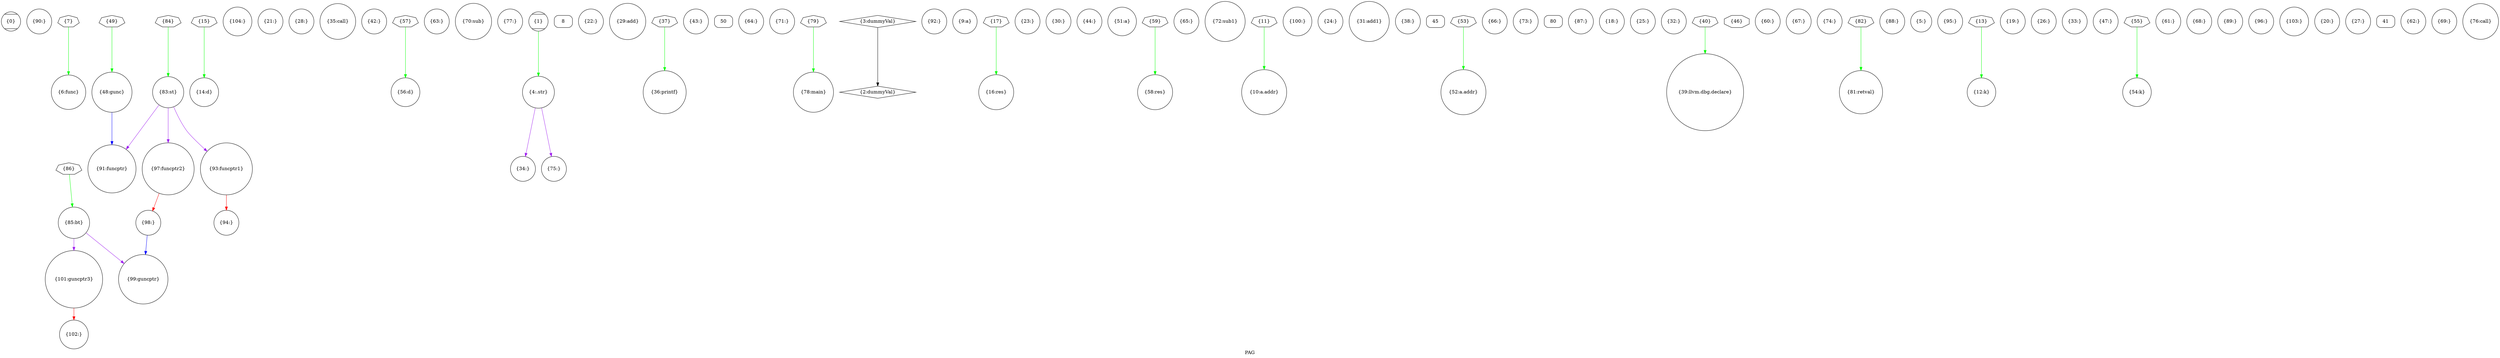 digraph "PAG" {
	label="PAG";

	Node0x74a40a0 [shape=record,shape=Mcircle,label="{0}"];
	Node0x74aa2c0 [shape=record,shape=circle,label="{90:}"];
	Node0x74ad880 [shape=record,shape=septagon,label="{7}"];
	Node0x74ad880 -> Node0x74a95c0[color=green];
	Node0x74a90e0 [shape=record,shape=circle,label="{97:funcptr2}"];
	Node0x74a90e0 -> Node0x74a9f80[color=red];
	Node0x7497980 [shape=record,shape=circle,label="{14:d}"];
	Node0x74a8da0 [shape=record,shape=circle,label="{104:}"];
	Node0x74aa600 [shape=record,shape=circle,label="{21:}"];
	Node0x74ab8a0 [shape=record,shape=circle,label="{28:}"];
	Node0x74aa460 [shape=record,shape=circle,label="{35:call}"];
	Node0x74a8c00 [shape=record,shape=circle,label="{42:}"];
	Node0x74ad680 [shape=record,shape=septagon,label="{49}"];
	Node0x74ad680 -> Node0x74a91b0[color=green];
	Node0x74ab2f0 [shape=record,shape=circle,label="{56:d}"];
	Node0x74a8f40 [shape=record,shape=circle,label="{63:}"];
	Node0x74a8990 [shape=record,shape=circle,label="{70:sub}"];
	Node0x74a9280 [shape=record,shape=circle,label="{77:}"];
	Node0x74add80 [shape=record,shape=septagon,label="{84}"];
	Node0x74add80 -> Node0x74ac190[color=green];
	Node0x74a5200 [shape=record,shape=Mcircle,label="{1}"];
	Node0x74a5200 -> Node0x74a8b30[color=green];
	Node0x74a9350 [shape=record,shape=circle,label="{91:funcptr}"];
	Node0x74aab70 [shape=record,shape=Mrecord,label="{8}"];
	Node0x74a9f80 [shape=record,shape=circle,label="{98:}"];
	Node0x74a9f80 -> Node0x74978b0[color=blue];
	Node0x74ad280 [shape=record,shape=septagon,label="{15}"];
	Node0x74ad280 -> Node0x7497980[color=green];
	Node0x74a9de0 [shape=record,shape=circle,label="{22:}"];
	Node0x7497640 [shape=record,shape=circle,label="{29:add}"];
	Node0x74a9760 [shape=record,shape=circle,label="{36:printf}"];
	Node0x74a8580 [shape=record,shape=circle,label="{43:}"];
	Node0x74aaaa0 [shape=record,shape=Mrecord,label="{50}"];
	Node0x74ad780 [shape=record,shape=septagon,label="{57}"];
	Node0x74ad780 -> Node0x74ab2f0[color=green];
	Node0x74a8720 [shape=record,shape=circle,label="{64:}"];
	Node0x74a99d0 [shape=record,shape=circle,label="{71:}"];
	Node0x74a9c40 [shape=record,shape=circle,label="{78:main}"];
	Node0x74977e0 [shape=record,shape=circle,label="{85:bt}"];
	Node0x74977e0 -> Node0x74978b0[color=purple];
	Node0x74977e0 -> Node0x74a9010[color=purple];
	Node0x74a52d0 [shape=record,shape=diamond,label="{2:dummyVal}"];
	Node0x74a88c0 [shape=record,shape=circle,label="{92:}"];
	Node0x74ab490 [shape=record,shape=circle,label="{9:a}"];
	Node0x74978b0 [shape=record,shape=circle,label="{99:guncptr}"];
	Node0x74a9900 [shape=record,shape=circle,label="{16:res}"];
	Node0x74a9b70 [shape=record,shape=circle,label="{23:}"];
	Node0x74aa530 [shape=record,shape=circle,label="{30:}"];
	Node0x74ad980 [shape=record,shape=septagon,label="{37}"];
	Node0x74ad980 -> Node0x74a9760[color=green];
	Node0x74a83e0 [shape=record,shape=circle,label="{44:}"];
	Node0x74a8650 [shape=record,shape=circle,label="{51:a}"];
	Node0x74aaee0 [shape=record,shape=circle,label="{58:res}"];
	Node0x74a94f0 [shape=record,shape=circle,label="{65:}"];
	Node0x74abbe0 [shape=record,shape=circle,label="{72:sub1}"];
	Node0x74aa700 [shape=record,shape=septagon,label="{79}"];
	Node0x74aa700 -> Node0x74a9c40[color=green];
	Node0x74ad180 [shape=record,shape=septagon,label="{86}"];
	Node0x74ad180 -> Node0x74977e0[color=green];
	Node0x74a53a0 [shape=record,shape=diamond,label="{3:dummyVal}"];
	Node0x74a53a0 -> Node0x74a52d0[color=black];
	Node0x74ac400 [shape=record,shape=circle,label="{93:funcptr1}"];
	Node0x74ac400 -> Node0x74abe50[color=red];
	Node0x74a9830 [shape=record,shape=circle,label="{10:a.addr}"];
	Node0x74a9690 [shape=record,shape=circle,label="{100:}"];
	Node0x74adb80 [shape=record,shape=septagon,label="{17}"];
	Node0x74adb80 -> Node0x74a9900[color=green];
	Node0x74a8cd0 [shape=record,shape=circle,label="{24:}"];
	Node0x74ab7d0 [shape=record,shape=circle,label="{31:add1}"];
	Node0x74ab970 [shape=record,shape=circle,label="{38:}"];
	Node0x74aac40 [shape=record,shape=Mrecord,label="{45}"];
	Node0x74a9eb0 [shape=record,shape=circle,label="{52:a.addr}"];
	Node0x74ad380 [shape=record,shape=septagon,label="{59}"];
	Node0x74ad380 -> Node0x74aaee0[color=green];
	Node0x74aba40 [shape=record,shape=circle,label="{66:}"];
	Node0x74aa120 [shape=record,shape=circle,label="{73:}"];
	Node0x74aad10 [shape=record,shape=Mrecord,label="{80}"];
	Node0x74ac0c0 [shape=record,shape=circle,label="{87:}"];
	Node0x74a8b30 [shape=record,shape=circle,label="{4:.str}"];
	Node0x74a8b30 -> Node0x74aafb0[color=purple];
	Node0x74a8b30 -> Node0x7497710[color=purple];
	Node0x74abe50 [shape=record,shape=circle,label="{94:}"];
	Node0x74ada80 [shape=record,shape=septagon,label="{11}"];
	Node0x74ada80 -> Node0x74a9830[color=green];
	Node0x74a9010 [shape=record,shape=circle,label="{101:guncptr3}"];
	Node0x74a9010 -> Node0x74ac670[color=red];
	Node0x74a9420 [shape=record,shape=circle,label="{18:}"];
	Node0x74ab700 [shape=record,shape=circle,label="{25:}"];
	Node0x74a84b0 [shape=record,shape=circle,label="{32:}"];
	Node0x74ab150 [shape=record,shape=circle,label="{39:llvm.dbg.declare}"];
	Node0x74aade0 [shape=record,shape=octagon,label="{46}"];
	Node0x74aa900 [shape=record,shape=septagon,label="{53}"];
	Node0x74aa900 -> Node0x74a9eb0[color=green];
	Node0x74abb10 [shape=record,shape=circle,label="{60:}"];
	Node0x74ab080 [shape=record,shape=circle,label="{67:}"];
	Node0x74abcb0 [shape=record,shape=circle,label="{74:}"];
	Node0x74ac5a0 [shape=record,shape=circle,label="{81:retval}"];
	Node0x74ac260 [shape=record,shape=circle,label="{88:}"];
	Node0x74a8310 [shape=record,shape=circle,label="{5:}"];
	Node0x74ac330 [shape=record,shape=circle,label="{95:}"];
	Node0x74ab220 [shape=record,shape=circle,label="{12:k}"];
	Node0x74ac670 [shape=record,shape=circle,label="{102:}"];
	Node0x74a9d10 [shape=record,shape=circle,label="{19:}"];
	Node0x74ab3c0 [shape=record,shape=circle,label="{26:}"];
	Node0x74ab630 [shape=record,shape=circle,label="{33:}"];
	Node0x74ad480 [shape=record,shape=septagon,label="{40}"];
	Node0x74ad480 -> Node0x74ab150[color=green];
	Node0x74aa050 [shape=record,shape=circle,label="{47:}"];
	Node0x74a9aa0 [shape=record,shape=circle,label="{54:k}"];
	Node0x74a8e70 [shape=record,shape=circle,label="{61:}"];
	Node0x74ac4d0 [shape=record,shape=circle,label="{68:}"];
	Node0x7497710 [shape=record,shape=circle,label="{75:}"];
	Node0x74aa800 [shape=record,shape=septagon,label="{82}"];
	Node0x74aa800 -> Node0x74ac5a0[color=green];
	Node0x74a87f0 [shape=record,shape=circle,label="{89:}"];
	Node0x74a95c0 [shape=record,shape=circle,label="{6:func}"];
	Node0x74abf20 [shape=record,shape=circle,label="{96:}"];
	Node0x74ad580 [shape=record,shape=septagon,label="{13}"];
	Node0x74ad580 -> Node0x74ab220[color=green];
	Node0x74a8a60 [shape=record,shape=circle,label="{103:}"];
	Node0x74abd80 [shape=record,shape=circle,label="{20:}"];
	Node0x74aa390 [shape=record,shape=circle,label="{27:}"];
	Node0x74aafb0 [shape=record,shape=circle,label="{34:}"];
	Node0x74aa9d0 [shape=record,shape=Mrecord,label="{41}"];
	Node0x74a91b0 [shape=record,shape=circle,label="{48:gunc}"];
	Node0x74a91b0 -> Node0x74a9350[color=blue];
	Node0x74adc80 [shape=record,shape=septagon,label="{55}"];
	Node0x74adc80 -> Node0x74a9aa0[color=green];
	Node0x74abff0 [shape=record,shape=circle,label="{62:}"];
	Node0x74ab560 [shape=record,shape=circle,label="{69:}"];
	Node0x74aa1f0 [shape=record,shape=circle,label="{76:call}"];
	Node0x74ac190 [shape=record,shape=circle,label="{83:st}"];
	Node0x74ac190 -> Node0x74a9350[color=purple];
	Node0x74ac190 -> Node0x74ac400[color=purple];
	Node0x74ac190 -> Node0x74a90e0[color=purple];
}
